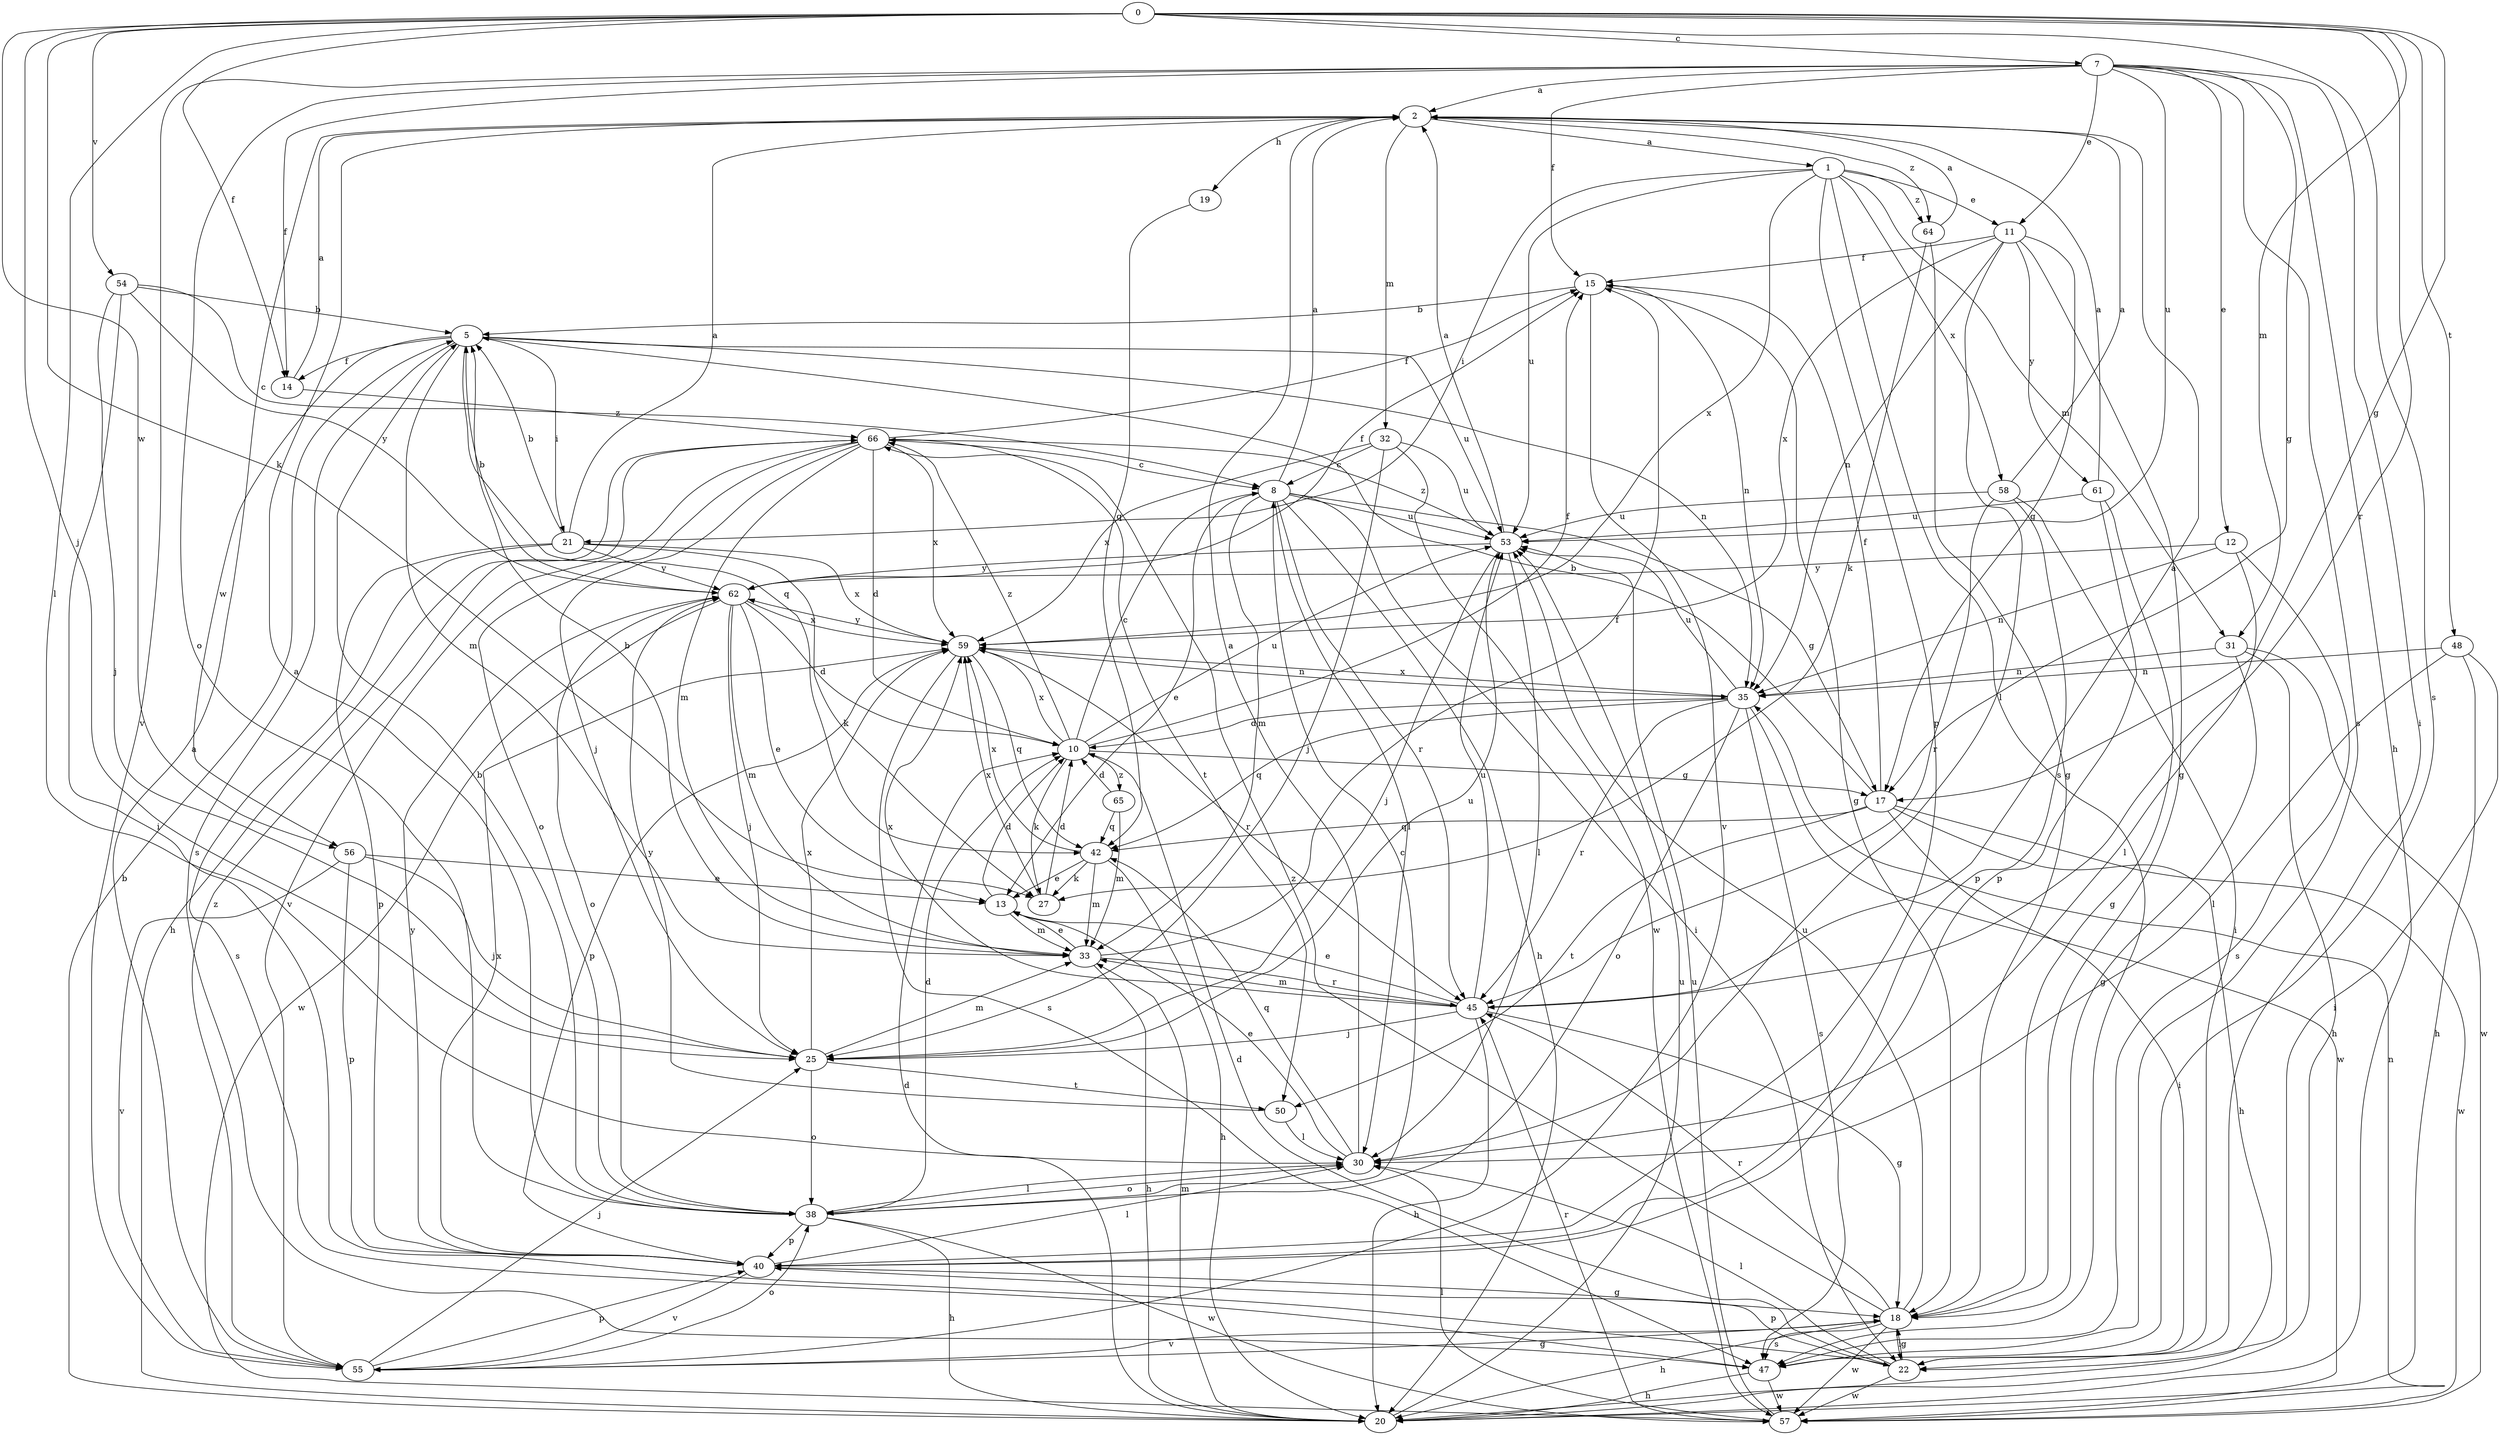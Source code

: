 strict digraph  {
0;
1;
2;
5;
7;
8;
10;
11;
12;
13;
14;
15;
17;
18;
19;
20;
21;
22;
25;
27;
30;
31;
32;
33;
35;
38;
40;
42;
45;
47;
48;
50;
53;
54;
55;
56;
57;
58;
59;
61;
62;
64;
65;
66;
0 -> 7  [label=c];
0 -> 14  [label=f];
0 -> 17  [label=g];
0 -> 25  [label=j];
0 -> 27  [label=k];
0 -> 30  [label=l];
0 -> 31  [label=m];
0 -> 45  [label=r];
0 -> 47  [label=s];
0 -> 48  [label=t];
0 -> 54  [label=v];
0 -> 56  [label=w];
1 -> 11  [label=e];
1 -> 21  [label=i];
1 -> 31  [label=m];
1 -> 40  [label=p];
1 -> 47  [label=s];
1 -> 53  [label=u];
1 -> 58  [label=x];
1 -> 59  [label=x];
1 -> 64  [label=z];
2 -> 1  [label=a];
2 -> 19  [label=h];
2 -> 32  [label=m];
2 -> 64  [label=z];
5 -> 14  [label=f];
5 -> 21  [label=i];
5 -> 33  [label=m];
5 -> 35  [label=n];
5 -> 42  [label=q];
5 -> 47  [label=s];
5 -> 53  [label=u];
5 -> 56  [label=w];
7 -> 2  [label=a];
7 -> 11  [label=e];
7 -> 12  [label=e];
7 -> 14  [label=f];
7 -> 15  [label=f];
7 -> 17  [label=g];
7 -> 20  [label=h];
7 -> 22  [label=i];
7 -> 38  [label=o];
7 -> 47  [label=s];
7 -> 53  [label=u];
7 -> 55  [label=v];
8 -> 2  [label=a];
8 -> 13  [label=e];
8 -> 17  [label=g];
8 -> 20  [label=h];
8 -> 22  [label=i];
8 -> 30  [label=l];
8 -> 33  [label=m];
8 -> 45  [label=r];
8 -> 53  [label=u];
10 -> 8  [label=c];
10 -> 15  [label=f];
10 -> 17  [label=g];
10 -> 27  [label=k];
10 -> 53  [label=u];
10 -> 59  [label=x];
10 -> 65  [label=z];
10 -> 66  [label=z];
11 -> 15  [label=f];
11 -> 17  [label=g];
11 -> 18  [label=g];
11 -> 30  [label=l];
11 -> 35  [label=n];
11 -> 59  [label=x];
11 -> 61  [label=y];
12 -> 30  [label=l];
12 -> 35  [label=n];
12 -> 47  [label=s];
12 -> 62  [label=y];
13 -> 10  [label=d];
13 -> 33  [label=m];
14 -> 2  [label=a];
14 -> 66  [label=z];
15 -> 5  [label=b];
15 -> 18  [label=g];
15 -> 35  [label=n];
15 -> 55  [label=v];
17 -> 5  [label=b];
17 -> 15  [label=f];
17 -> 20  [label=h];
17 -> 22  [label=i];
17 -> 42  [label=q];
17 -> 50  [label=t];
17 -> 57  [label=w];
18 -> 20  [label=h];
18 -> 22  [label=i];
18 -> 45  [label=r];
18 -> 47  [label=s];
18 -> 53  [label=u];
18 -> 55  [label=v];
18 -> 57  [label=w];
18 -> 66  [label=z];
19 -> 42  [label=q];
20 -> 5  [label=b];
20 -> 10  [label=d];
20 -> 33  [label=m];
20 -> 53  [label=u];
21 -> 2  [label=a];
21 -> 5  [label=b];
21 -> 27  [label=k];
21 -> 40  [label=p];
21 -> 47  [label=s];
21 -> 59  [label=x];
21 -> 62  [label=y];
22 -> 10  [label=d];
22 -> 18  [label=g];
22 -> 30  [label=l];
22 -> 40  [label=p];
22 -> 57  [label=w];
25 -> 33  [label=m];
25 -> 38  [label=o];
25 -> 50  [label=t];
25 -> 53  [label=u];
25 -> 59  [label=x];
27 -> 10  [label=d];
27 -> 59  [label=x];
30 -> 2  [label=a];
30 -> 13  [label=e];
30 -> 38  [label=o];
30 -> 42  [label=q];
31 -> 18  [label=g];
31 -> 20  [label=h];
31 -> 35  [label=n];
31 -> 57  [label=w];
32 -> 8  [label=c];
32 -> 25  [label=j];
32 -> 53  [label=u];
32 -> 57  [label=w];
32 -> 59  [label=x];
33 -> 5  [label=b];
33 -> 13  [label=e];
33 -> 15  [label=f];
33 -> 20  [label=h];
33 -> 45  [label=r];
35 -> 10  [label=d];
35 -> 38  [label=o];
35 -> 42  [label=q];
35 -> 45  [label=r];
35 -> 47  [label=s];
35 -> 53  [label=u];
35 -> 57  [label=w];
35 -> 59  [label=x];
38 -> 2  [label=a];
38 -> 5  [label=b];
38 -> 8  [label=c];
38 -> 10  [label=d];
38 -> 20  [label=h];
38 -> 30  [label=l];
38 -> 40  [label=p];
38 -> 57  [label=w];
40 -> 18  [label=g];
40 -> 30  [label=l];
40 -> 55  [label=v];
40 -> 59  [label=x];
40 -> 62  [label=y];
42 -> 13  [label=e];
42 -> 20  [label=h];
42 -> 27  [label=k];
42 -> 33  [label=m];
42 -> 59  [label=x];
45 -> 2  [label=a];
45 -> 13  [label=e];
45 -> 18  [label=g];
45 -> 20  [label=h];
45 -> 25  [label=j];
45 -> 33  [label=m];
45 -> 53  [label=u];
45 -> 59  [label=x];
47 -> 20  [label=h];
47 -> 57  [label=w];
48 -> 20  [label=h];
48 -> 22  [label=i];
48 -> 30  [label=l];
48 -> 35  [label=n];
50 -> 30  [label=l];
50 -> 62  [label=y];
53 -> 2  [label=a];
53 -> 25  [label=j];
53 -> 30  [label=l];
53 -> 62  [label=y];
53 -> 66  [label=z];
54 -> 5  [label=b];
54 -> 8  [label=c];
54 -> 22  [label=i];
54 -> 25  [label=j];
54 -> 62  [label=y];
55 -> 2  [label=a];
55 -> 18  [label=g];
55 -> 25  [label=j];
55 -> 38  [label=o];
55 -> 40  [label=p];
55 -> 66  [label=z];
56 -> 13  [label=e];
56 -> 25  [label=j];
56 -> 40  [label=p];
56 -> 55  [label=v];
57 -> 30  [label=l];
57 -> 35  [label=n];
57 -> 45  [label=r];
57 -> 53  [label=u];
58 -> 2  [label=a];
58 -> 22  [label=i];
58 -> 40  [label=p];
58 -> 45  [label=r];
58 -> 53  [label=u];
59 -> 35  [label=n];
59 -> 40  [label=p];
59 -> 42  [label=q];
59 -> 45  [label=r];
59 -> 47  [label=s];
59 -> 62  [label=y];
61 -> 2  [label=a];
61 -> 18  [label=g];
61 -> 40  [label=p];
61 -> 53  [label=u];
62 -> 5  [label=b];
62 -> 10  [label=d];
62 -> 13  [label=e];
62 -> 15  [label=f];
62 -> 25  [label=j];
62 -> 33  [label=m];
62 -> 38  [label=o];
62 -> 57  [label=w];
62 -> 59  [label=x];
64 -> 2  [label=a];
64 -> 18  [label=g];
64 -> 27  [label=k];
65 -> 10  [label=d];
65 -> 33  [label=m];
65 -> 42  [label=q];
66 -> 8  [label=c];
66 -> 10  [label=d];
66 -> 15  [label=f];
66 -> 20  [label=h];
66 -> 25  [label=j];
66 -> 33  [label=m];
66 -> 38  [label=o];
66 -> 50  [label=t];
66 -> 55  [label=v];
66 -> 59  [label=x];
}
